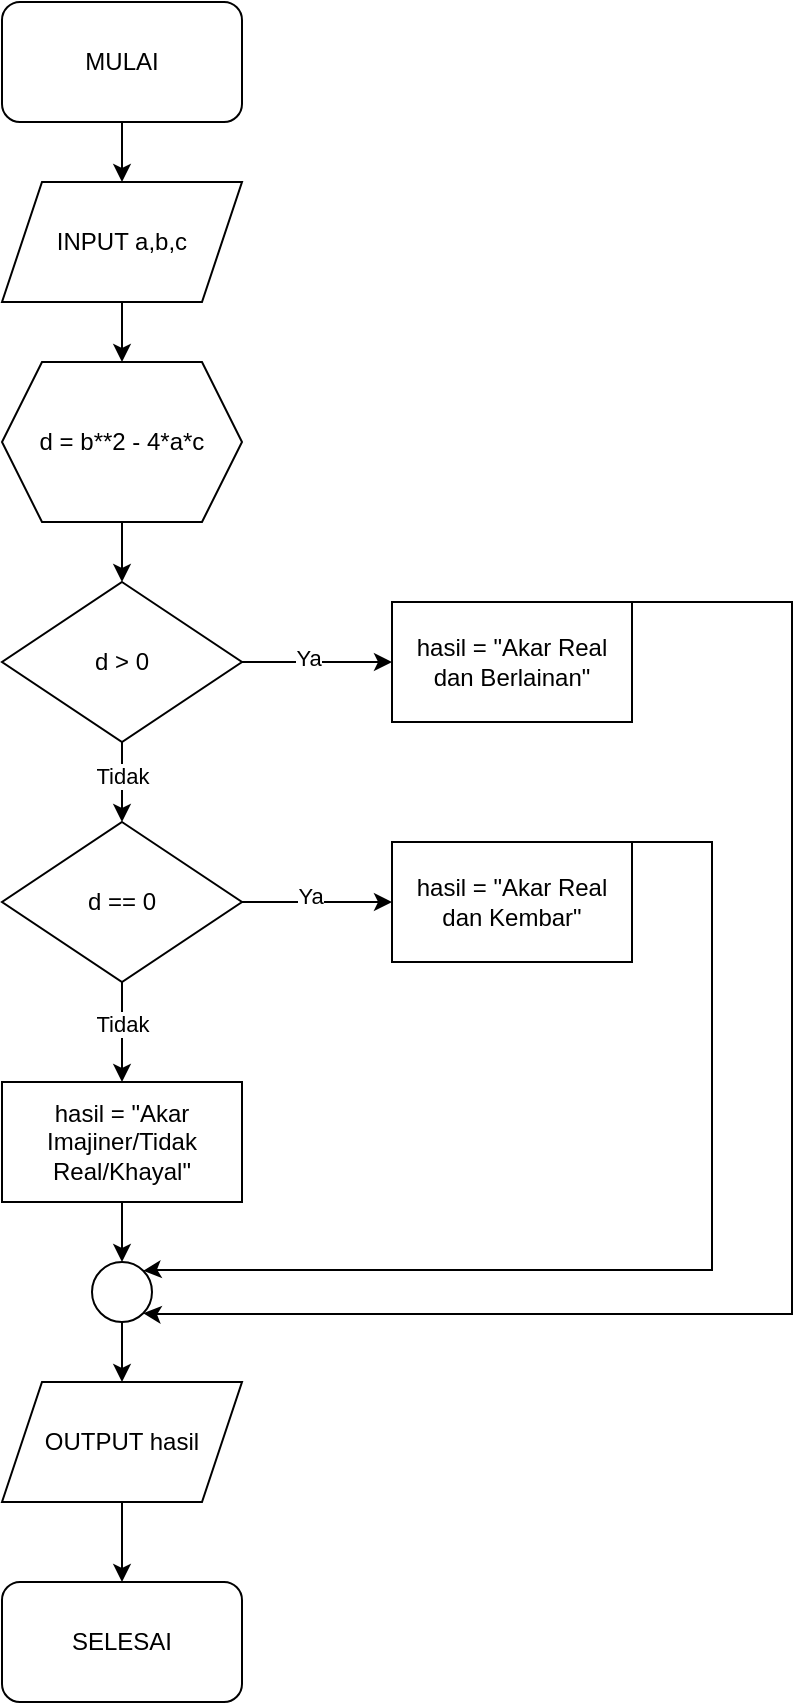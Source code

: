 <mxfile version="26.0.16">
  <diagram name="Page-1" id="OmSC2UjBU24nixa1iJVq">
    <mxGraphModel dx="1783" dy="767" grid="1" gridSize="10" guides="1" tooltips="1" connect="1" arrows="1" fold="1" page="1" pageScale="1" pageWidth="850" pageHeight="1100" math="0" shadow="0">
      <root>
        <mxCell id="0" />
        <mxCell id="1" parent="0" />
        <mxCell id="bAwtupnoEnWgZLj2wCrY-3" value="" style="edgeStyle=orthogonalEdgeStyle;rounded=0;orthogonalLoop=1;jettySize=auto;html=1;" edge="1" parent="1" source="bAwtupnoEnWgZLj2wCrY-1" target="bAwtupnoEnWgZLj2wCrY-2">
          <mxGeometry relative="1" as="geometry" />
        </mxCell>
        <mxCell id="bAwtupnoEnWgZLj2wCrY-1" value="MULAI" style="rounded=1;whiteSpace=wrap;html=1;" vertex="1" parent="1">
          <mxGeometry x="365" y="20" width="120" height="60" as="geometry" />
        </mxCell>
        <mxCell id="bAwtupnoEnWgZLj2wCrY-5" value="" style="edgeStyle=orthogonalEdgeStyle;rounded=0;orthogonalLoop=1;jettySize=auto;html=1;" edge="1" parent="1" source="bAwtupnoEnWgZLj2wCrY-2" target="bAwtupnoEnWgZLj2wCrY-4">
          <mxGeometry relative="1" as="geometry" />
        </mxCell>
        <mxCell id="bAwtupnoEnWgZLj2wCrY-2" value="INPUT a,b,c" style="shape=parallelogram;perimeter=parallelogramPerimeter;whiteSpace=wrap;html=1;fixedSize=1;" vertex="1" parent="1">
          <mxGeometry x="365" y="110" width="120" height="60" as="geometry" />
        </mxCell>
        <mxCell id="bAwtupnoEnWgZLj2wCrY-7" value="" style="edgeStyle=orthogonalEdgeStyle;rounded=0;orthogonalLoop=1;jettySize=auto;html=1;" edge="1" parent="1" source="bAwtupnoEnWgZLj2wCrY-4" target="bAwtupnoEnWgZLj2wCrY-6">
          <mxGeometry relative="1" as="geometry" />
        </mxCell>
        <mxCell id="bAwtupnoEnWgZLj2wCrY-4" value="d = b**2 - 4*a*c" style="shape=hexagon;perimeter=hexagonPerimeter2;whiteSpace=wrap;html=1;fixedSize=1;" vertex="1" parent="1">
          <mxGeometry x="365" y="200" width="120" height="80" as="geometry" />
        </mxCell>
        <mxCell id="bAwtupnoEnWgZLj2wCrY-9" value="" style="edgeStyle=orthogonalEdgeStyle;rounded=0;orthogonalLoop=1;jettySize=auto;html=1;" edge="1" parent="1" source="bAwtupnoEnWgZLj2wCrY-6" target="bAwtupnoEnWgZLj2wCrY-8">
          <mxGeometry relative="1" as="geometry" />
        </mxCell>
        <mxCell id="bAwtupnoEnWgZLj2wCrY-12" value="Ya" style="edgeLabel;html=1;align=center;verticalAlign=middle;resizable=0;points=[];" vertex="1" connectable="0" parent="bAwtupnoEnWgZLj2wCrY-9">
          <mxGeometry x="-0.131" y="2" relative="1" as="geometry">
            <mxPoint as="offset" />
          </mxGeometry>
        </mxCell>
        <mxCell id="bAwtupnoEnWgZLj2wCrY-11" value="" style="edgeStyle=orthogonalEdgeStyle;rounded=0;orthogonalLoop=1;jettySize=auto;html=1;" edge="1" parent="1" source="bAwtupnoEnWgZLj2wCrY-6" target="bAwtupnoEnWgZLj2wCrY-10">
          <mxGeometry relative="1" as="geometry" />
        </mxCell>
        <mxCell id="bAwtupnoEnWgZLj2wCrY-13" value="Tidak" style="edgeLabel;html=1;align=center;verticalAlign=middle;resizable=0;points=[];" vertex="1" connectable="0" parent="bAwtupnoEnWgZLj2wCrY-11">
          <mxGeometry x="-0.18" y="3" relative="1" as="geometry">
            <mxPoint x="-3" as="offset" />
          </mxGeometry>
        </mxCell>
        <mxCell id="bAwtupnoEnWgZLj2wCrY-6" value="d &amp;gt; 0" style="rhombus;whiteSpace=wrap;html=1;" vertex="1" parent="1">
          <mxGeometry x="365" y="310" width="120" height="80" as="geometry" />
        </mxCell>
        <mxCell id="bAwtupnoEnWgZLj2wCrY-28" style="edgeStyle=orthogonalEdgeStyle;rounded=0;orthogonalLoop=1;jettySize=auto;html=1;entryX=1;entryY=1;entryDx=0;entryDy=0;" edge="1" parent="1" target="bAwtupnoEnWgZLj2wCrY-27">
          <mxGeometry relative="1" as="geometry">
            <mxPoint x="680" y="320" as="sourcePoint" />
            <Array as="points">
              <mxPoint x="760" y="320" />
              <mxPoint x="760" y="676" />
              <mxPoint x="440" y="676" />
            </Array>
          </mxGeometry>
        </mxCell>
        <mxCell id="bAwtupnoEnWgZLj2wCrY-8" value="hasil = &quot;Akar Real dan Berlainan&quot;" style="whiteSpace=wrap;html=1;" vertex="1" parent="1">
          <mxGeometry x="560" y="320" width="120" height="60" as="geometry" />
        </mxCell>
        <mxCell id="bAwtupnoEnWgZLj2wCrY-15" value="" style="edgeStyle=orthogonalEdgeStyle;rounded=0;orthogonalLoop=1;jettySize=auto;html=1;" edge="1" parent="1" source="bAwtupnoEnWgZLj2wCrY-10" target="bAwtupnoEnWgZLj2wCrY-14">
          <mxGeometry relative="1" as="geometry" />
        </mxCell>
        <mxCell id="bAwtupnoEnWgZLj2wCrY-16" value="Ya" style="edgeLabel;html=1;align=center;verticalAlign=middle;resizable=0;points=[];" vertex="1" connectable="0" parent="bAwtupnoEnWgZLj2wCrY-15">
          <mxGeometry x="-0.104" y="3" relative="1" as="geometry">
            <mxPoint as="offset" />
          </mxGeometry>
        </mxCell>
        <mxCell id="bAwtupnoEnWgZLj2wCrY-19" value="" style="edgeStyle=orthogonalEdgeStyle;rounded=0;orthogonalLoop=1;jettySize=auto;html=1;" edge="1" parent="1" source="bAwtupnoEnWgZLj2wCrY-10" target="bAwtupnoEnWgZLj2wCrY-18">
          <mxGeometry relative="1" as="geometry" />
        </mxCell>
        <mxCell id="bAwtupnoEnWgZLj2wCrY-20" value="Tidak" style="edgeLabel;html=1;align=center;verticalAlign=middle;resizable=0;points=[];" vertex="1" connectable="0" parent="bAwtupnoEnWgZLj2wCrY-19">
          <mxGeometry x="-0.183" y="1" relative="1" as="geometry">
            <mxPoint x="-1" as="offset" />
          </mxGeometry>
        </mxCell>
        <mxCell id="bAwtupnoEnWgZLj2wCrY-10" value="d == 0" style="rhombus;whiteSpace=wrap;html=1;" vertex="1" parent="1">
          <mxGeometry x="365" y="430" width="120" height="80" as="geometry" />
        </mxCell>
        <mxCell id="bAwtupnoEnWgZLj2wCrY-29" style="edgeStyle=orthogonalEdgeStyle;rounded=0;orthogonalLoop=1;jettySize=auto;html=1;entryX=1;entryY=0;entryDx=0;entryDy=0;" edge="1" parent="1" target="bAwtupnoEnWgZLj2wCrY-27">
          <mxGeometry relative="1" as="geometry">
            <mxPoint x="680" y="440" as="sourcePoint" />
            <Array as="points">
              <mxPoint x="720" y="440" />
              <mxPoint x="720" y="654" />
              <mxPoint x="440" y="654" />
            </Array>
          </mxGeometry>
        </mxCell>
        <mxCell id="bAwtupnoEnWgZLj2wCrY-14" value="hasil = &quot;Akar Real dan Kembar&quot;" style="whiteSpace=wrap;html=1;" vertex="1" parent="1">
          <mxGeometry x="560" y="440" width="120" height="60" as="geometry" />
        </mxCell>
        <mxCell id="bAwtupnoEnWgZLj2wCrY-22" value="" style="edgeStyle=orthogonalEdgeStyle;rounded=0;orthogonalLoop=1;jettySize=auto;html=1;" edge="1" parent="1" source="bAwtupnoEnWgZLj2wCrY-27" target="bAwtupnoEnWgZLj2wCrY-21">
          <mxGeometry relative="1" as="geometry" />
        </mxCell>
        <mxCell id="bAwtupnoEnWgZLj2wCrY-18" value="hasil = &quot;Akar Imajiner/Tidak Real/Khayal&quot;" style="whiteSpace=wrap;html=1;" vertex="1" parent="1">
          <mxGeometry x="365" y="560" width="120" height="60" as="geometry" />
        </mxCell>
        <mxCell id="bAwtupnoEnWgZLj2wCrY-31" value="" style="edgeStyle=orthogonalEdgeStyle;rounded=0;orthogonalLoop=1;jettySize=auto;html=1;" edge="1" parent="1" source="bAwtupnoEnWgZLj2wCrY-21" target="bAwtupnoEnWgZLj2wCrY-30">
          <mxGeometry relative="1" as="geometry" />
        </mxCell>
        <mxCell id="bAwtupnoEnWgZLj2wCrY-21" value="OUTPUT hasil" style="shape=parallelogram;perimeter=parallelogramPerimeter;whiteSpace=wrap;html=1;fixedSize=1;" vertex="1" parent="1">
          <mxGeometry x="365" y="710" width="120" height="60" as="geometry" />
        </mxCell>
        <mxCell id="bAwtupnoEnWgZLj2wCrY-26" value="" style="edgeStyle=orthogonalEdgeStyle;rounded=0;orthogonalLoop=1;jettySize=auto;html=1;" edge="1" parent="1" source="bAwtupnoEnWgZLj2wCrY-18" target="bAwtupnoEnWgZLj2wCrY-27">
          <mxGeometry relative="1" as="geometry">
            <mxPoint x="425" y="620" as="sourcePoint" />
            <mxPoint x="425" y="700" as="targetPoint" />
          </mxGeometry>
        </mxCell>
        <mxCell id="bAwtupnoEnWgZLj2wCrY-27" value="" style="ellipse;whiteSpace=wrap;html=1;aspect=fixed;" vertex="1" parent="1">
          <mxGeometry x="410" y="650" width="30" height="30" as="geometry" />
        </mxCell>
        <mxCell id="bAwtupnoEnWgZLj2wCrY-30" value="SELESAI" style="rounded=1;whiteSpace=wrap;html=1;" vertex="1" parent="1">
          <mxGeometry x="365" y="810" width="120" height="60" as="geometry" />
        </mxCell>
      </root>
    </mxGraphModel>
  </diagram>
</mxfile>
